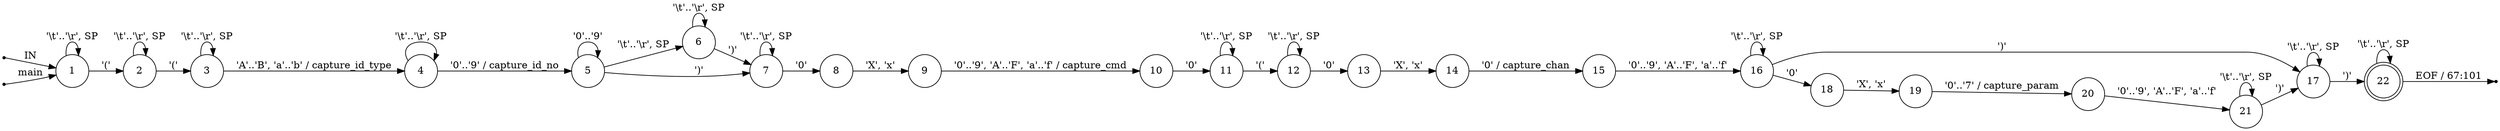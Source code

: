 digraph conf_parser {
	rankdir=LR;
	node [ shape = point ];
	ENTRY;
	en_1;
	eof_22;
	node [ shape = circle, height = 0.2 ];
	node [ fixedsize = true, height = 0.65, shape = doublecircle ];
	22;
	node [ shape = circle ];
	1 -> 1 [ label = "'\\t'..'\\r', SP" ];
	1 -> 2 [ label = "'('" ];
	2 -> 2 [ label = "'\\t'..'\\r', SP" ];
	2 -> 3 [ label = "'('" ];
	3 -> 3 [ label = "'\\t'..'\\r', SP" ];
	3 -> 4 [ label = "'A'..'B', 'a'..'b' / capture_id_type" ];
	4 -> 4 [ label = "'\\t'..'\\r', SP" ];
	4 -> 5 [ label = "'0'..'9' / capture_id_no" ];
	5 -> 6 [ label = "'\\t'..'\\r', SP" ];
	5 -> 7 [ label = "')'" ];
	5 -> 5 [ label = "'0'..'9'" ];
	6 -> 6 [ label = "'\\t'..'\\r', SP" ];
	6 -> 7 [ label = "')'" ];
	7 -> 7 [ label = "'\\t'..'\\r', SP" ];
	7 -> 8 [ label = "'0'" ];
	8 -> 9 [ label = "'X', 'x'" ];
	9 -> 10 [ label = "'0'..'9', 'A'..'F', 'a'..'f' / capture_cmd" ];
	10 -> 11 [ label = "'0'" ];
	11 -> 11 [ label = "'\\t'..'\\r', SP" ];
	11 -> 12 [ label = "'('" ];
	12 -> 12 [ label = "'\\t'..'\\r', SP" ];
	12 -> 13 [ label = "'0'" ];
	13 -> 14 [ label = "'X', 'x'" ];
	14 -> 15 [ label = "'0' / capture_chan" ];
	15 -> 16 [ label = "'0'..'9', 'A'..'F', 'a'..'f'" ];
	16 -> 16 [ label = "'\\t'..'\\r', SP" ];
	16 -> 17 [ label = "')'" ];
	16 -> 18 [ label = "'0'" ];
	17 -> 17 [ label = "'\\t'..'\\r', SP" ];
	17 -> 22 [ label = "')'" ];
	18 -> 19 [ label = "'X', 'x'" ];
	19 -> 20 [ label = "'0'..'7' / capture_param" ];
	20 -> 21 [ label = "'0'..'9', 'A'..'F', 'a'..'f'" ];
	21 -> 21 [ label = "'\\t'..'\\r', SP" ];
	21 -> 17 [ label = "')'" ];
	22 -> 22 [ label = "'\\t'..'\\r', SP" ];
	ENTRY -> 1 [ label = "IN" ];
	en_1 -> 1 [ label = "main" ];
	22 -> eof_22 [ label = "EOF / 67:101" ];
}

